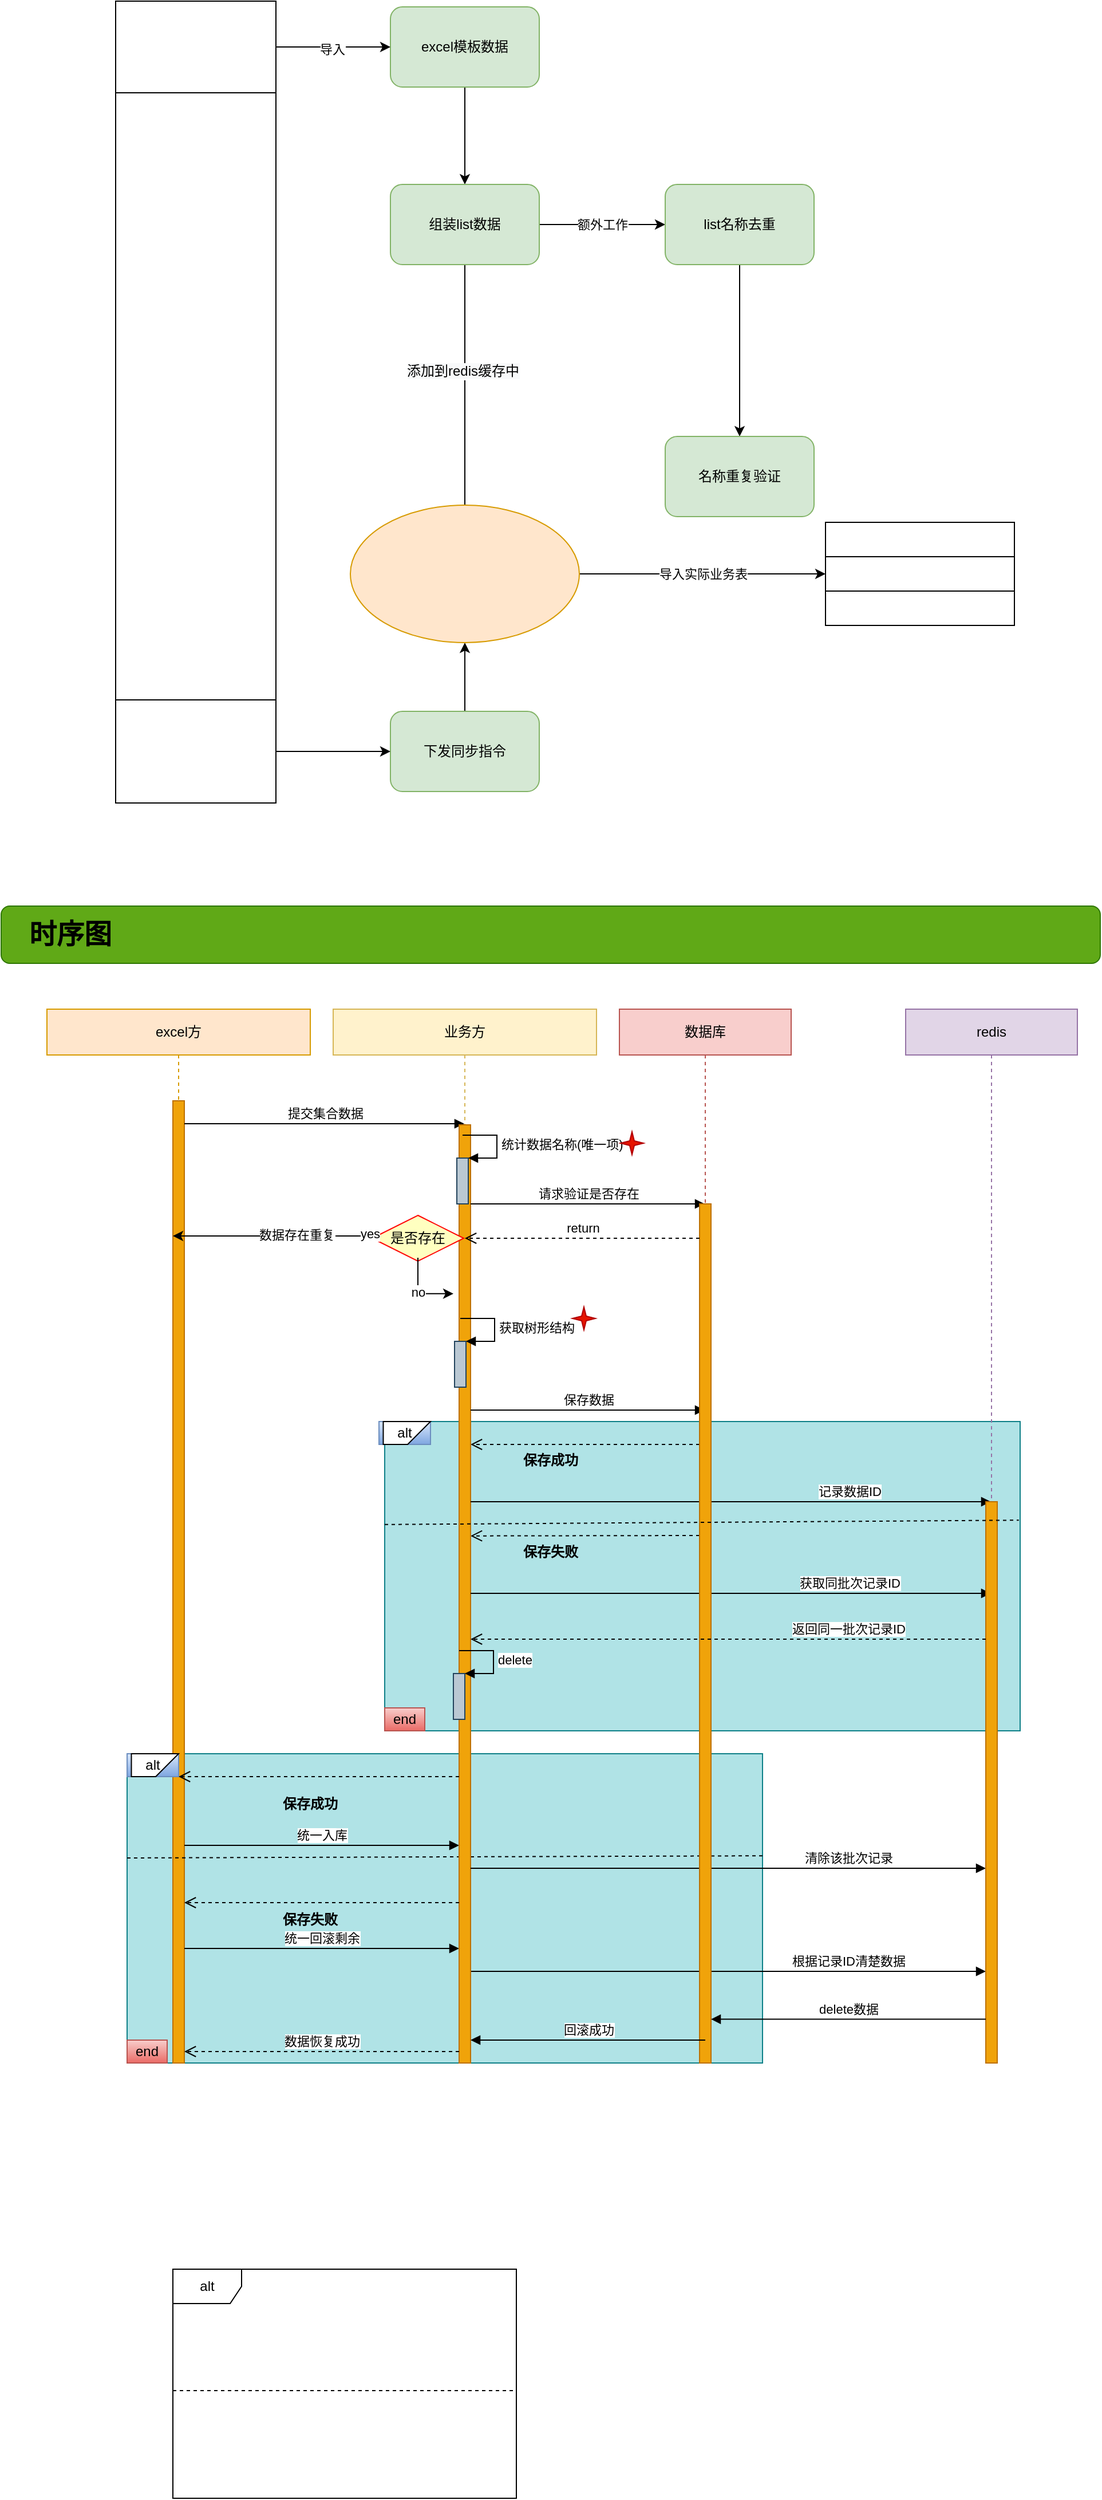 <mxfile version="15.7.3" type="device"><diagram id="0-LFMT5Vw4TPrlUY2jKZ" name="第 1 页"><mxGraphModel dx="1018" dy="716" grid="1" gridSize="10" guides="1" tooltips="1" connect="1" arrows="1" fold="1" page="1" pageScale="1" pageWidth="827" pageHeight="1169" math="0" shadow="0"><root><mxCell id="0"/><mxCell id="1" parent="0"/><mxCell id="cjR5Cfyw9ObRUvITzuvw-93" value="" style="rounded=0;whiteSpace=wrap;html=1;fillColor=#b0e3e6;strokeColor=#0e8088;" vertex="1" parent="1"><mxGeometry x="335" y="1320" width="555" height="270" as="geometry"/></mxCell><mxCell id="cjR5Cfyw9ObRUvITzuvw-3" style="edgeStyle=orthogonalEdgeStyle;rounded=0;orthogonalLoop=1;jettySize=auto;html=1;" edge="1" parent="1" source="cjR5Cfyw9ObRUvITzuvw-1"><mxGeometry relative="1" as="geometry"><mxPoint x="405" y="240" as="targetPoint"/></mxGeometry></mxCell><mxCell id="cjR5Cfyw9ObRUvITzuvw-1" value="excel模板数据" style="rounded=1;whiteSpace=wrap;html=1;fillColor=#d5e8d4;strokeColor=#82b366;" vertex="1" parent="1"><mxGeometry x="340" y="85" width="130" height="70" as="geometry"/></mxCell><mxCell id="cjR5Cfyw9ObRUvITzuvw-7" value="额外工作" style="edgeStyle=orthogonalEdgeStyle;rounded=0;orthogonalLoop=1;jettySize=auto;html=1;" edge="1" parent="1" source="cjR5Cfyw9ObRUvITzuvw-4" target="cjR5Cfyw9ObRUvITzuvw-5"><mxGeometry relative="1" as="geometry"/></mxCell><mxCell id="cjR5Cfyw9ObRUvITzuvw-9" style="edgeStyle=orthogonalEdgeStyle;rounded=0;orthogonalLoop=1;jettySize=auto;html=1;" edge="1" parent="1" source="cjR5Cfyw9ObRUvITzuvw-4"><mxGeometry relative="1" as="geometry"><mxPoint x="405" y="540" as="targetPoint"/></mxGeometry></mxCell><mxCell id="cjR5Cfyw9ObRUvITzuvw-19" value="&lt;span style=&quot;font-size: 12px ; background-color: rgb(248 , 249 , 250)&quot;&gt;添加到redis缓存中&lt;/span&gt;" style="edgeLabel;html=1;align=center;verticalAlign=middle;resizable=0;points=[];" vertex="1" connectable="0" parent="cjR5Cfyw9ObRUvITzuvw-9"><mxGeometry x="-0.191" y="-2" relative="1" as="geometry"><mxPoint as="offset"/></mxGeometry></mxCell><mxCell id="cjR5Cfyw9ObRUvITzuvw-4" value="组装list数据" style="rounded=1;whiteSpace=wrap;html=1;fillColor=#d5e8d4;strokeColor=#82b366;" vertex="1" parent="1"><mxGeometry x="340" y="240" width="130" height="70" as="geometry"/></mxCell><mxCell id="cjR5Cfyw9ObRUvITzuvw-11" style="edgeStyle=orthogonalEdgeStyle;rounded=0;orthogonalLoop=1;jettySize=auto;html=1;" edge="1" parent="1" source="cjR5Cfyw9ObRUvITzuvw-5" target="cjR5Cfyw9ObRUvITzuvw-10"><mxGeometry relative="1" as="geometry"/></mxCell><mxCell id="cjR5Cfyw9ObRUvITzuvw-5" value="list名称去重" style="rounded=1;whiteSpace=wrap;html=1;fillColor=#d5e8d4;strokeColor=#82b366;" vertex="1" parent="1"><mxGeometry x="580" y="240" width="130" height="70" as="geometry"/></mxCell><mxCell id="cjR5Cfyw9ObRUvITzuvw-10" value="名称重复验证" style="rounded=1;whiteSpace=wrap;html=1;fillColor=#d5e8d4;strokeColor=#82b366;" vertex="1" parent="1"><mxGeometry x="580" y="460" width="130" height="70" as="geometry"/></mxCell><mxCell id="cjR5Cfyw9ObRUvITzuvw-21" style="edgeStyle=orthogonalEdgeStyle;rounded=0;orthogonalLoop=1;jettySize=auto;html=1;entryX=0.5;entryY=1;entryDx=0;entryDy=0;" edge="1" parent="1" source="cjR5Cfyw9ObRUvITzuvw-12" target="cjR5Cfyw9ObRUvITzuvw-20"><mxGeometry relative="1" as="geometry"/></mxCell><mxCell id="cjR5Cfyw9ObRUvITzuvw-12" value="下发同步指令" style="rounded=1;whiteSpace=wrap;html=1;fillColor=#d5e8d4;strokeColor=#82b366;" vertex="1" parent="1"><mxGeometry x="340" y="700" width="130" height="70" as="geometry"/></mxCell><mxCell id="cjR5Cfyw9ObRUvITzuvw-13" value="" style="rounded=0;whiteSpace=wrap;html=1;" vertex="1" parent="1"><mxGeometry x="100" y="80" width="140" height="700" as="geometry"/></mxCell><mxCell id="cjR5Cfyw9ObRUvITzuvw-15" style="edgeStyle=orthogonalEdgeStyle;rounded=0;orthogonalLoop=1;jettySize=auto;html=1;" edge="1" parent="1" source="cjR5Cfyw9ObRUvITzuvw-14" target="cjR5Cfyw9ObRUvITzuvw-12"><mxGeometry relative="1" as="geometry"/></mxCell><mxCell id="cjR5Cfyw9ObRUvITzuvw-14" value="" style="rounded=0;whiteSpace=wrap;html=1;" vertex="1" parent="1"><mxGeometry x="100" y="690" width="140" height="90" as="geometry"/></mxCell><mxCell id="cjR5Cfyw9ObRUvITzuvw-17" style="edgeStyle=orthogonalEdgeStyle;rounded=0;orthogonalLoop=1;jettySize=auto;html=1;" edge="1" parent="1" source="cjR5Cfyw9ObRUvITzuvw-16" target="cjR5Cfyw9ObRUvITzuvw-1"><mxGeometry relative="1" as="geometry"/></mxCell><mxCell id="cjR5Cfyw9ObRUvITzuvw-18" value="导入" style="edgeLabel;html=1;align=center;verticalAlign=middle;resizable=0;points=[];" vertex="1" connectable="0" parent="cjR5Cfyw9ObRUvITzuvw-17"><mxGeometry x="-0.02" y="-2" relative="1" as="geometry"><mxPoint as="offset"/></mxGeometry></mxCell><mxCell id="cjR5Cfyw9ObRUvITzuvw-16" value="" style="rounded=0;whiteSpace=wrap;html=1;" vertex="1" parent="1"><mxGeometry x="100" y="80" width="140" height="80" as="geometry"/></mxCell><mxCell id="cjR5Cfyw9ObRUvITzuvw-33" value="导入实际业务表" style="edgeStyle=orthogonalEdgeStyle;rounded=0;orthogonalLoop=1;jettySize=auto;html=1;entryX=0;entryY=0.5;entryDx=0;entryDy=0;" edge="1" parent="1" source="cjR5Cfyw9ObRUvITzuvw-20" target="cjR5Cfyw9ObRUvITzuvw-31"><mxGeometry relative="1" as="geometry"/></mxCell><mxCell id="cjR5Cfyw9ObRUvITzuvw-20" value="" style="ellipse;whiteSpace=wrap;html=1;fillColor=#ffe6cc;strokeColor=#d79b00;" vertex="1" parent="1"><mxGeometry x="305" y="520" width="200" height="120" as="geometry"/></mxCell><mxCell id="cjR5Cfyw9ObRUvITzuvw-30" value="" style="rounded=0;whiteSpace=wrap;html=1;" vertex="1" parent="1"><mxGeometry x="720" y="535" width="165" height="30" as="geometry"/></mxCell><mxCell id="cjR5Cfyw9ObRUvITzuvw-31" value="" style="rounded=0;whiteSpace=wrap;html=1;" vertex="1" parent="1"><mxGeometry x="720" y="565" width="165" height="30" as="geometry"/></mxCell><mxCell id="cjR5Cfyw9ObRUvITzuvw-32" value="" style="rounded=0;whiteSpace=wrap;html=1;" vertex="1" parent="1"><mxGeometry x="720" y="595" width="165" height="30" as="geometry"/></mxCell><mxCell id="cjR5Cfyw9ObRUvITzuvw-34" value="" style="rounded=1;whiteSpace=wrap;html=1;fontSize=10;fillColor=#60a917;fontColor=#ffffff;strokeColor=#2D7600;" vertex="1" parent="1"><mxGeometry y="870" width="960" height="50" as="geometry"/></mxCell><mxCell id="cjR5Cfyw9ObRUvITzuvw-35" value="时序图" style="text;strokeColor=none;fillColor=none;html=1;fontSize=24;fontStyle=1;verticalAlign=middle;align=center;" vertex="1" parent="1"><mxGeometry x="10" y="875" width="100" height="40" as="geometry"/></mxCell><mxCell id="cjR5Cfyw9ObRUvITzuvw-40" value="excel方" style="shape=umlLifeline;perimeter=lifelinePerimeter;whiteSpace=wrap;html=1;container=1;collapsible=0;recursiveResize=0;outlineConnect=0;fillColor=#ffe6cc;strokeColor=#d79b00;" vertex="1" parent="1"><mxGeometry x="40" y="960" width="230" height="920" as="geometry"/></mxCell><mxCell id="cjR5Cfyw9ObRUvITzuvw-111" value="" style="rounded=0;whiteSpace=wrap;html=1;fillColor=#b0e3e6;strokeColor=#0e8088;" vertex="1" parent="cjR5Cfyw9ObRUvITzuvw-40"><mxGeometry x="70" y="650" width="555" height="270" as="geometry"/></mxCell><mxCell id="cjR5Cfyw9ObRUvITzuvw-50" value="" style="html=1;points=[];perimeter=orthogonalPerimeter;fillColor=#f0a30a;fontColor=#000000;strokeColor=#BD7000;" vertex="1" parent="cjR5Cfyw9ObRUvITzuvw-40"><mxGeometry x="110" y="80" width="10" height="840" as="geometry"/></mxCell><mxCell id="cjR5Cfyw9ObRUvITzuvw-51" value="提交集合数据" style="html=1;verticalAlign=bottom;endArrow=block;rounded=0;" edge="1" parent="cjR5Cfyw9ObRUvITzuvw-40" target="cjR5Cfyw9ObRUvITzuvw-47"><mxGeometry width="80" relative="1" as="geometry"><mxPoint x="120" y="100" as="sourcePoint"/><mxPoint x="160" y="100" as="targetPoint"/></mxGeometry></mxCell><mxCell id="cjR5Cfyw9ObRUvITzuvw-112" value="" style="group;fillColor=#dae8fc;gradientColor=#7ea6e0;strokeColor=#6c8ebf;" vertex="1" connectable="0" parent="cjR5Cfyw9ObRUvITzuvw-40"><mxGeometry x="70" y="650" width="45" height="20" as="geometry"/></mxCell><mxCell id="cjR5Cfyw9ObRUvITzuvw-113" value="" style="verticalLabelPosition=bottom;verticalAlign=top;html=1;shape=card;whiteSpace=wrap;size=20;arcSize=12;rotation=-180;" vertex="1" parent="cjR5Cfyw9ObRUvITzuvw-112"><mxGeometry x="3.75" width="41.25" height="20" as="geometry"/></mxCell><mxCell id="cjR5Cfyw9ObRUvITzuvw-114" value="alt" style="text;html=1;strokeColor=none;fillColor=none;align=center;verticalAlign=middle;whiteSpace=wrap;rounded=0;" vertex="1" parent="cjR5Cfyw9ObRUvITzuvw-112"><mxGeometry width="45" height="20" as="geometry"/></mxCell><mxCell id="cjR5Cfyw9ObRUvITzuvw-115" value="end" style="rounded=0;whiteSpace=wrap;html=1;fillColor=#f8cecc;gradientColor=#ea6b66;strokeColor=#b85450;" vertex="1" parent="cjR5Cfyw9ObRUvITzuvw-40"><mxGeometry x="70" y="900" width="35" height="20" as="geometry"/></mxCell><mxCell id="cjR5Cfyw9ObRUvITzuvw-116" value="保存成功" style="text;align=center;fontStyle=1;verticalAlign=middle;spacingLeft=3;spacingRight=3;strokeColor=none;rotatable=0;points=[[0,0.5],[1,0.5]];portConstraint=eastwest;" vertex="1" parent="cjR5Cfyw9ObRUvITzuvw-40"><mxGeometry x="190" y="680" width="80" height="26" as="geometry"/></mxCell><mxCell id="cjR5Cfyw9ObRUvITzuvw-117" value="" style="html=1;verticalAlign=bottom;endArrow=open;dashed=1;endSize=8;rounded=0;" edge="1" parent="cjR5Cfyw9ObRUvITzuvw-40" target="cjR5Cfyw9ObRUvITzuvw-52"><mxGeometry relative="1" as="geometry"><mxPoint x="570" y="380" as="sourcePoint"/><mxPoint x="490" y="380" as="targetPoint"/></mxGeometry></mxCell><mxCell id="cjR5Cfyw9ObRUvITzuvw-119" value="" style="html=1;verticalAlign=bottom;endArrow=open;dashed=1;endSize=8;rounded=0;entryX=1;entryY=0.378;entryDx=0;entryDy=0;entryPerimeter=0;" edge="1" parent="cjR5Cfyw9ObRUvITzuvw-40"><mxGeometry relative="1" as="geometry"><mxPoint x="570" y="459.5" as="sourcePoint"/><mxPoint x="370" y="459.842" as="targetPoint"/></mxGeometry></mxCell><mxCell id="cjR5Cfyw9ObRUvITzuvw-121" value="统一入库" style="html=1;verticalAlign=bottom;endArrow=block;rounded=0;" edge="1" parent="cjR5Cfyw9ObRUvITzuvw-40" target="cjR5Cfyw9ObRUvITzuvw-52"><mxGeometry width="80" relative="1" as="geometry"><mxPoint x="120" y="730" as="sourcePoint"/><mxPoint x="200" y="730" as="targetPoint"/></mxGeometry></mxCell><mxCell id="cjR5Cfyw9ObRUvITzuvw-124" value="保存失败" style="text;align=center;fontStyle=1;verticalAlign=middle;spacingLeft=3;spacingRight=3;strokeColor=none;rotatable=0;points=[[0,0.5],[1,0.5]];portConstraint=eastwest;" vertex="1" parent="cjR5Cfyw9ObRUvITzuvw-40"><mxGeometry x="190" y="781" width="80" height="26" as="geometry"/></mxCell><mxCell id="cjR5Cfyw9ObRUvITzuvw-126" value="统一回滚剩余" style="html=1;verticalAlign=bottom;endArrow=block;rounded=0;" edge="1" parent="cjR5Cfyw9ObRUvITzuvw-40" target="cjR5Cfyw9ObRUvITzuvw-52"><mxGeometry width="80" relative="1" as="geometry"><mxPoint x="120" y="820" as="sourcePoint"/><mxPoint x="200" y="820" as="targetPoint"/></mxGeometry></mxCell><mxCell id="cjR5Cfyw9ObRUvITzuvw-127" value="根据记录ID清楚数据" style="html=1;verticalAlign=bottom;endArrow=block;rounded=0;" edge="1" parent="cjR5Cfyw9ObRUvITzuvw-40" target="cjR5Cfyw9ObRUvITzuvw-101"><mxGeometry x="0.467" width="80" relative="1" as="geometry"><mxPoint x="370" y="840" as="sourcePoint"/><mxPoint x="450" y="840" as="targetPoint"/><mxPoint as="offset"/></mxGeometry></mxCell><mxCell id="cjR5Cfyw9ObRUvITzuvw-135" value="" style="endArrow=none;dashed=1;html=1;rounded=0;exitX=0;exitY=0.337;exitDx=0;exitDy=0;exitPerimeter=0;entryX=1.002;entryY=0.33;entryDx=0;entryDy=0;entryPerimeter=0;" edge="1" parent="cjR5Cfyw9ObRUvITzuvw-40" source="cjR5Cfyw9ObRUvITzuvw-111" target="cjR5Cfyw9ObRUvITzuvw-111"><mxGeometry width="50" height="50" relative="1" as="geometry"><mxPoint x="160" y="790" as="sourcePoint"/><mxPoint x="210" y="740" as="targetPoint"/></mxGeometry></mxCell><mxCell id="cjR5Cfyw9ObRUvITzuvw-47" value="业务方" style="shape=umlLifeline;perimeter=lifelinePerimeter;whiteSpace=wrap;html=1;container=1;collapsible=0;recursiveResize=0;outlineConnect=0;fillColor=#fff2cc;strokeColor=#d6b656;" vertex="1" parent="1"><mxGeometry x="290" y="960" width="230" height="920" as="geometry"/></mxCell><mxCell id="cjR5Cfyw9ObRUvITzuvw-52" value="" style="html=1;points=[];perimeter=orthogonalPerimeter;fillColor=#f0a30a;fontColor=#000000;strokeColor=#BD7000;" vertex="1" parent="cjR5Cfyw9ObRUvITzuvw-47"><mxGeometry x="110" y="101" width="10" height="819" as="geometry"/></mxCell><mxCell id="cjR5Cfyw9ObRUvITzuvw-58" value="" style="html=1;points=[];perimeter=orthogonalPerimeter;fillColor=#bac8d3;strokeColor=#23445d;" vertex="1" parent="cjR5Cfyw9ObRUvITzuvw-47"><mxGeometry x="108" y="130" width="10" height="40" as="geometry"/></mxCell><mxCell id="cjR5Cfyw9ObRUvITzuvw-59" value="统计数据名称(唯一项)" style="edgeStyle=orthogonalEdgeStyle;html=1;align=left;spacingLeft=2;endArrow=block;rounded=0;entryX=1;entryY=0;" edge="1" target="cjR5Cfyw9ObRUvITzuvw-58" parent="cjR5Cfyw9ObRUvITzuvw-47"><mxGeometry relative="1" as="geometry"><mxPoint x="113" y="110" as="sourcePoint"/><Array as="points"><mxPoint x="143" y="110"/></Array></mxGeometry></mxCell><mxCell id="cjR5Cfyw9ObRUvITzuvw-60" value="请求验证是否存在" style="html=1;verticalAlign=bottom;endArrow=block;rounded=0;" edge="1" parent="cjR5Cfyw9ObRUvITzuvw-47" target="cjR5Cfyw9ObRUvITzuvw-48"><mxGeometry width="80" relative="1" as="geometry"><mxPoint x="120" y="170" as="sourcePoint"/><mxPoint x="150" y="170" as="targetPoint"/></mxGeometry></mxCell><mxCell id="cjR5Cfyw9ObRUvITzuvw-68" value="是否存在" style="rhombus;whiteSpace=wrap;html=1;fillColor=#ffffc0;strokeColor=#ff0000;" vertex="1" parent="cjR5Cfyw9ObRUvITzuvw-47"><mxGeometry x="34" y="180" width="80" height="40" as="geometry"/></mxCell><mxCell id="cjR5Cfyw9ObRUvITzuvw-85" value="" style="html=1;points=[];perimeter=orthogonalPerimeter;fillColor=#bac8d3;strokeColor=#23445d;" vertex="1" parent="cjR5Cfyw9ObRUvITzuvw-47"><mxGeometry x="106" y="290" width="10" height="40" as="geometry"/></mxCell><mxCell id="cjR5Cfyw9ObRUvITzuvw-86" value="获取树形结构" style="edgeStyle=orthogonalEdgeStyle;html=1;align=left;spacingLeft=2;endArrow=block;rounded=0;entryX=1;entryY=0;" edge="1" target="cjR5Cfyw9ObRUvITzuvw-85" parent="cjR5Cfyw9ObRUvITzuvw-47"><mxGeometry relative="1" as="geometry"><mxPoint x="111" y="270" as="sourcePoint"/><Array as="points"><mxPoint x="141" y="270"/></Array></mxGeometry></mxCell><mxCell id="cjR5Cfyw9ObRUvITzuvw-88" value="保存数据" style="html=1;verticalAlign=bottom;endArrow=block;rounded=0;" edge="1" parent="cjR5Cfyw9ObRUvITzuvw-47" target="cjR5Cfyw9ObRUvITzuvw-48"><mxGeometry width="80" relative="1" as="geometry"><mxPoint x="120" y="350" as="sourcePoint"/><mxPoint x="150" y="350" as="targetPoint"/></mxGeometry></mxCell><mxCell id="cjR5Cfyw9ObRUvITzuvw-90" value="记录数据ID" style="html=1;verticalAlign=bottom;endArrow=block;rounded=0;" edge="1" parent="cjR5Cfyw9ObRUvITzuvw-47" target="cjR5Cfyw9ObRUvITzuvw-49"><mxGeometry x="0.456" width="80" relative="1" as="geometry"><mxPoint x="120" y="430" as="sourcePoint"/><mxPoint x="160" y="430" as="targetPoint"/><mxPoint as="offset"/></mxGeometry></mxCell><mxCell id="cjR5Cfyw9ObRUvITzuvw-98" value="" style="group;fillColor=#dae8fc;gradientColor=#7ea6e0;strokeColor=#6c8ebf;" vertex="1" connectable="0" parent="cjR5Cfyw9ObRUvITzuvw-47"><mxGeometry x="40" y="360" width="45" height="20" as="geometry"/></mxCell><mxCell id="cjR5Cfyw9ObRUvITzuvw-91" value="" style="verticalLabelPosition=bottom;verticalAlign=top;html=1;shape=card;whiteSpace=wrap;size=20;arcSize=12;rotation=-180;" vertex="1" parent="cjR5Cfyw9ObRUvITzuvw-98"><mxGeometry x="3.75" width="41.25" height="20" as="geometry"/></mxCell><mxCell id="cjR5Cfyw9ObRUvITzuvw-97" value="alt" style="text;html=1;strokeColor=none;fillColor=none;align=center;verticalAlign=middle;whiteSpace=wrap;rounded=0;" vertex="1" parent="cjR5Cfyw9ObRUvITzuvw-98"><mxGeometry width="45" height="20" as="geometry"/></mxCell><mxCell id="cjR5Cfyw9ObRUvITzuvw-99" value="保存成功" style="text;align=center;fontStyle=1;verticalAlign=middle;spacingLeft=3;spacingRight=3;strokeColor=none;rotatable=0;points=[[0,0.5],[1,0.5]];portConstraint=eastwest;" vertex="1" parent="cjR5Cfyw9ObRUvITzuvw-47"><mxGeometry x="150" y="380" width="80" height="26" as="geometry"/></mxCell><mxCell id="cjR5Cfyw9ObRUvITzuvw-100" value="保存失败" style="text;align=center;fontStyle=1;verticalAlign=middle;spacingLeft=3;spacingRight=3;strokeColor=none;rotatable=0;points=[[0,0.5],[1,0.5]];portConstraint=eastwest;" vertex="1" parent="cjR5Cfyw9ObRUvITzuvw-47"><mxGeometry x="150" y="460" width="80" height="26" as="geometry"/></mxCell><mxCell id="cjR5Cfyw9ObRUvITzuvw-102" value="获取同批次记录ID" style="html=1;verticalAlign=bottom;endArrow=block;rounded=0;" edge="1" parent="cjR5Cfyw9ObRUvITzuvw-47" target="cjR5Cfyw9ObRUvITzuvw-49"><mxGeometry x="0.456" width="80" relative="1" as="geometry"><mxPoint x="120" y="510" as="sourcePoint"/><mxPoint x="160" y="510" as="targetPoint"/><mxPoint as="offset"/></mxGeometry></mxCell><mxCell id="cjR5Cfyw9ObRUvITzuvw-78" value="no" style="edgeStyle=orthogonalEdgeStyle;rounded=0;orthogonalLoop=1;jettySize=auto;html=1;entryX=-0.5;entryY=0.18;entryDx=0;entryDy=0;entryPerimeter=0;" edge="1" parent="cjR5Cfyw9ObRUvITzuvw-47" target="cjR5Cfyw9ObRUvITzuvw-52"><mxGeometry relative="1" as="geometry"><mxPoint x="74" y="220" as="sourcePoint"/><Array as="points"><mxPoint x="74" y="217"/><mxPoint x="74" y="234"/></Array></mxGeometry></mxCell><mxCell id="cjR5Cfyw9ObRUvITzuvw-106" value="end" style="rounded=0;whiteSpace=wrap;html=1;fillColor=#f8cecc;gradientColor=#ea6b66;strokeColor=#b85450;" vertex="1" parent="cjR5Cfyw9ObRUvITzuvw-47"><mxGeometry x="45" y="610" width="35" height="20" as="geometry"/></mxCell><mxCell id="cjR5Cfyw9ObRUvITzuvw-108" value="" style="html=1;points=[];perimeter=orthogonalPerimeter;fillColor=#bac8d3;strokeColor=#23445d;" vertex="1" parent="cjR5Cfyw9ObRUvITzuvw-47"><mxGeometry x="105" y="580" width="10" height="40" as="geometry"/></mxCell><mxCell id="cjR5Cfyw9ObRUvITzuvw-109" value="delete" style="edgeStyle=orthogonalEdgeStyle;html=1;align=left;spacingLeft=2;endArrow=block;rounded=0;entryX=1;entryY=0;" edge="1" target="cjR5Cfyw9ObRUvITzuvw-108" parent="cjR5Cfyw9ObRUvITzuvw-47"><mxGeometry relative="1" as="geometry"><mxPoint x="110" y="560" as="sourcePoint"/><Array as="points"><mxPoint x="140" y="560"/></Array></mxGeometry></mxCell><mxCell id="cjR5Cfyw9ObRUvITzuvw-120" value="" style="html=1;verticalAlign=bottom;endArrow=open;dashed=1;endSize=8;rounded=0;entryX=1;entryY=1;entryDx=0;entryDy=0;" edge="1" parent="cjR5Cfyw9ObRUvITzuvw-47" target="cjR5Cfyw9ObRUvITzuvw-114"><mxGeometry relative="1" as="geometry"><mxPoint x="110" y="670" as="sourcePoint"/><mxPoint x="30" y="670" as="targetPoint"/></mxGeometry></mxCell><mxCell id="cjR5Cfyw9ObRUvITzuvw-122" value="清除该批次记录" style="html=1;verticalAlign=bottom;endArrow=block;rounded=0;" edge="1" parent="cjR5Cfyw9ObRUvITzuvw-47" target="cjR5Cfyw9ObRUvITzuvw-101"><mxGeometry x="0.467" width="80" relative="1" as="geometry"><mxPoint x="120" y="750" as="sourcePoint"/><mxPoint x="200" y="750" as="targetPoint"/><mxPoint as="offset"/></mxGeometry></mxCell><mxCell id="cjR5Cfyw9ObRUvITzuvw-123" value="" style="html=1;verticalAlign=bottom;endArrow=open;dashed=1;endSize=8;rounded=0;" edge="1" parent="cjR5Cfyw9ObRUvITzuvw-47" target="cjR5Cfyw9ObRUvITzuvw-50"><mxGeometry relative="1" as="geometry"><mxPoint x="110" y="780" as="sourcePoint"/><mxPoint x="30" y="780" as="targetPoint"/></mxGeometry></mxCell><mxCell id="cjR5Cfyw9ObRUvITzuvw-130" value="数据恢复成功" style="html=1;verticalAlign=bottom;endArrow=open;dashed=1;endSize=8;rounded=0;" edge="1" parent="cjR5Cfyw9ObRUvITzuvw-47" target="cjR5Cfyw9ObRUvITzuvw-50"><mxGeometry relative="1" as="geometry"><mxPoint x="110" y="910" as="sourcePoint"/><mxPoint x="30" y="910" as="targetPoint"/></mxGeometry></mxCell><mxCell id="cjR5Cfyw9ObRUvITzuvw-48" value="数据库" style="shape=umlLifeline;perimeter=lifelinePerimeter;whiteSpace=wrap;html=1;container=1;collapsible=0;recursiveResize=0;outlineConnect=0;fillColor=#f8cecc;strokeColor=#b85450;" vertex="1" parent="1"><mxGeometry x="540" y="960" width="150" height="920" as="geometry"/></mxCell><mxCell id="cjR5Cfyw9ObRUvITzuvw-62" value="" style="html=1;points=[];perimeter=orthogonalPerimeter;fillColor=#f0a30a;fontColor=#000000;strokeColor=#BD7000;" vertex="1" parent="cjR5Cfyw9ObRUvITzuvw-48"><mxGeometry x="70" y="170" width="10" height="750" as="geometry"/></mxCell><mxCell id="cjR5Cfyw9ObRUvITzuvw-129" value="回滚成功" style="html=1;verticalAlign=bottom;endArrow=block;rounded=0;exitX=0;exitY=0.922;exitDx=0;exitDy=0;exitPerimeter=0;" edge="1" parent="cjR5Cfyw9ObRUvITzuvw-48"><mxGeometry width="80" relative="1" as="geometry"><mxPoint x="75" y="900.0" as="sourcePoint"/><mxPoint x="-130" y="900" as="targetPoint"/></mxGeometry></mxCell><mxCell id="cjR5Cfyw9ObRUvITzuvw-49" value="redis" style="shape=umlLifeline;perimeter=lifelinePerimeter;whiteSpace=wrap;html=1;container=1;collapsible=0;recursiveResize=0;outlineConnect=0;fillColor=#e1d5e7;strokeColor=#9673a6;" vertex="1" parent="1"><mxGeometry x="790" y="960" width="150" height="510" as="geometry"/></mxCell><mxCell id="cjR5Cfyw9ObRUvITzuvw-63" value="return" style="html=1;verticalAlign=bottom;endArrow=open;dashed=1;endSize=8;rounded=0;" edge="1" parent="1" target="cjR5Cfyw9ObRUvITzuvw-47"><mxGeometry relative="1" as="geometry"><mxPoint x="610" y="1160" as="sourcePoint"/><mxPoint x="530" y="1160" as="targetPoint"/></mxGeometry></mxCell><mxCell id="cjR5Cfyw9ObRUvITzuvw-75" style="edgeStyle=orthogonalEdgeStyle;rounded=0;orthogonalLoop=1;jettySize=auto;html=1;" edge="1" parent="1" source="cjR5Cfyw9ObRUvITzuvw-68"><mxGeometry relative="1" as="geometry"><mxPoint x="150" y="1158" as="targetPoint"/><Array as="points"><mxPoint x="240" y="1158"/><mxPoint x="240" y="1158"/></Array></mxGeometry></mxCell><mxCell id="cjR5Cfyw9ObRUvITzuvw-76" value="数据存在重复" style="edgeLabel;html=1;align=center;verticalAlign=middle;resizable=0;points=[];" vertex="1" connectable="0" parent="cjR5Cfyw9ObRUvITzuvw-75"><mxGeometry x="-0.207" y="-1" relative="1" as="geometry"><mxPoint as="offset"/></mxGeometry></mxCell><mxCell id="cjR5Cfyw9ObRUvITzuvw-77" value="yes" style="edgeLabel;html=1;align=center;verticalAlign=middle;resizable=0;points=[];" vertex="1" connectable="0" parent="cjR5Cfyw9ObRUvITzuvw-75"><mxGeometry x="-0.929" y="-2" relative="1" as="geometry"><mxPoint as="offset"/></mxGeometry></mxCell><mxCell id="cjR5Cfyw9ObRUvITzuvw-84" value="" style="verticalLabelPosition=bottom;verticalAlign=top;html=1;shape=mxgraph.basic.4_point_star_2;dx=0.8;fillColor=#e51400;fontColor=#ffffff;strokeColor=#B20000;" vertex="1" parent="1"><mxGeometry x="541" y="1067" width="20" height="20" as="geometry"/></mxCell><mxCell id="cjR5Cfyw9ObRUvITzuvw-87" value="" style="verticalLabelPosition=bottom;verticalAlign=top;html=1;shape=mxgraph.basic.4_point_star_2;dx=0.8;fillColor=#e51400;fontColor=#ffffff;strokeColor=#B20000;" vertex="1" parent="1"><mxGeometry x="499" y="1220" width="20" height="20" as="geometry"/></mxCell><mxCell id="cjR5Cfyw9ObRUvITzuvw-101" value="" style="html=1;points=[];perimeter=orthogonalPerimeter;fillColor=#f0a30a;fontColor=#000000;strokeColor=#BD7000;" vertex="1" parent="1"><mxGeometry x="860" y="1390" width="10" height="490" as="geometry"/></mxCell><mxCell id="cjR5Cfyw9ObRUvITzuvw-107" value="返回同一批次记录ID" style="html=1;verticalAlign=bottom;endArrow=open;dashed=1;endSize=8;rounded=0;" edge="1" parent="1"><mxGeometry x="-0.467" relative="1" as="geometry"><mxPoint x="860" y="1510" as="sourcePoint"/><mxPoint x="410" y="1510" as="targetPoint"/><mxPoint as="offset"/></mxGeometry></mxCell><mxCell id="cjR5Cfyw9ObRUvITzuvw-128" value="delete数据" style="html=1;verticalAlign=bottom;endArrow=block;rounded=0;exitX=0;exitY=0.922;exitDx=0;exitDy=0;exitPerimeter=0;" edge="1" parent="1" source="cjR5Cfyw9ObRUvITzuvw-101" target="cjR5Cfyw9ObRUvITzuvw-62"><mxGeometry width="80" relative="1" as="geometry"><mxPoint x="700" y="1850" as="sourcePoint"/><mxPoint x="780" y="1850" as="targetPoint"/></mxGeometry></mxCell><mxCell id="cjR5Cfyw9ObRUvITzuvw-131" value="alt" style="shape=umlFrame;whiteSpace=wrap;html=1;" vertex="1" parent="1"><mxGeometry x="150" y="2060" width="300" height="200" as="geometry"/></mxCell><mxCell id="cjR5Cfyw9ObRUvITzuvw-133" value="" style="endArrow=none;dashed=1;html=1;rounded=0;exitX=0;exitY=0.53;exitDx=0;exitDy=0;exitPerimeter=0;entryX=0.997;entryY=0.53;entryDx=0;entryDy=0;entryPerimeter=0;" edge="1" parent="1" source="cjR5Cfyw9ObRUvITzuvw-131" target="cjR5Cfyw9ObRUvITzuvw-131"><mxGeometry width="50" height="50" relative="1" as="geometry"><mxPoint x="230" y="2160" as="sourcePoint"/><mxPoint x="280" y="2110" as="targetPoint"/></mxGeometry></mxCell><mxCell id="cjR5Cfyw9ObRUvITzuvw-134" value="" style="endArrow=none;dashed=1;html=1;rounded=0;exitX=0;exitY=0.333;exitDx=0;exitDy=0;exitPerimeter=0;entryX=0.998;entryY=0.319;entryDx=0;entryDy=0;entryPerimeter=0;" edge="1" parent="1" source="cjR5Cfyw9ObRUvITzuvw-93" target="cjR5Cfyw9ObRUvITzuvw-93"><mxGeometry width="50" height="50" relative="1" as="geometry"><mxPoint x="650" y="1380" as="sourcePoint"/><mxPoint x="700" y="1330" as="targetPoint"/></mxGeometry></mxCell></root></mxGraphModel></diagram></mxfile>